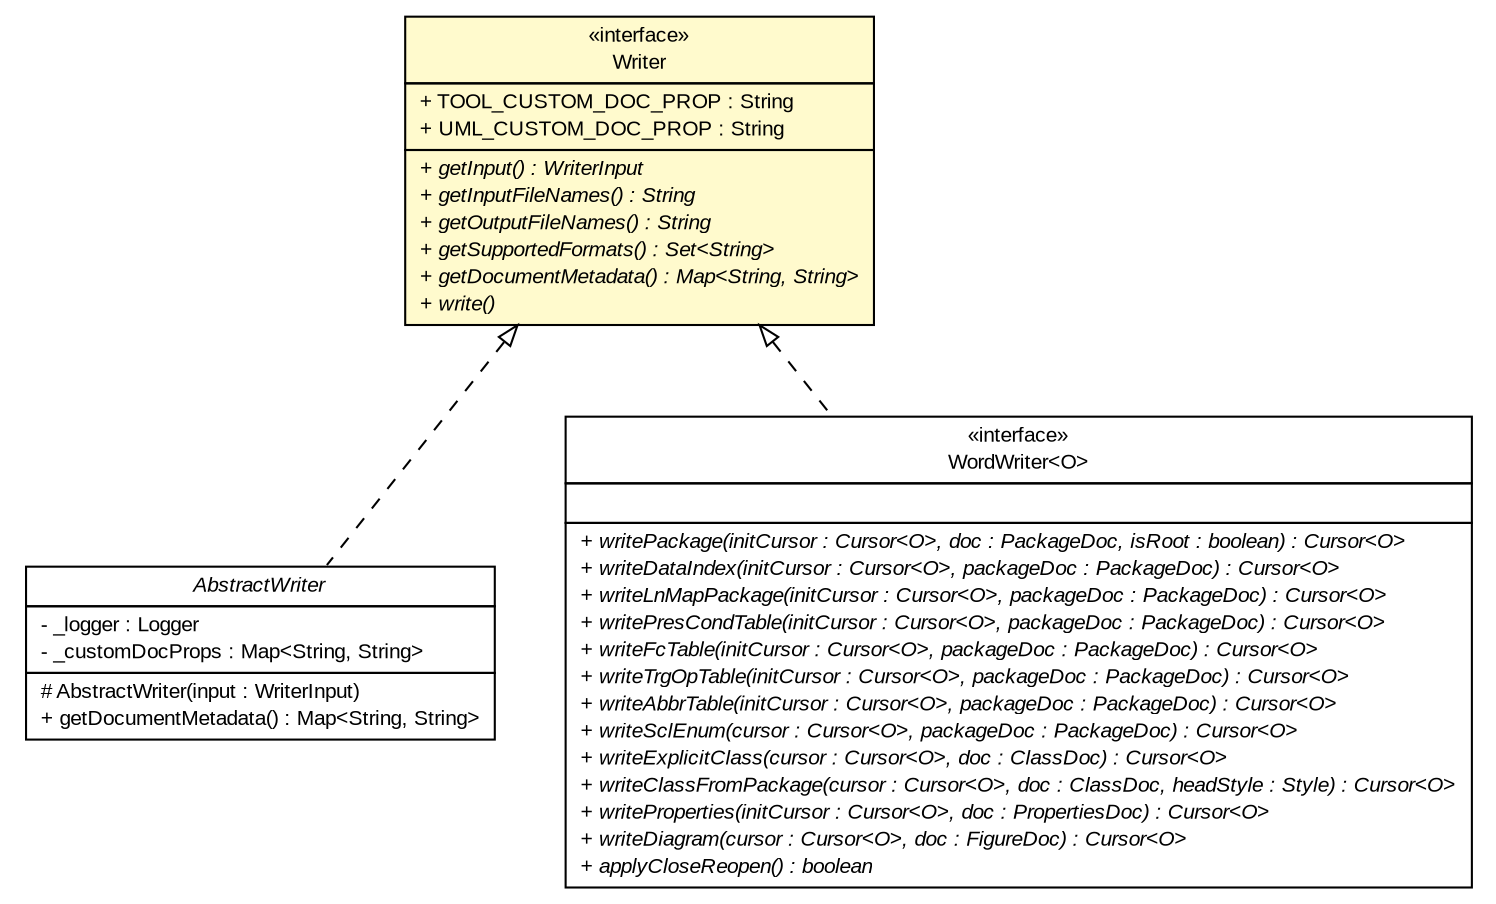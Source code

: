 #!/usr/local/bin/dot
#
# Class diagram 
# Generated by UMLGraph version R5_6_6-6-g3bdff0 (http://www.umlgraph.org/)
#

digraph G {
	edge [fontname="arial",fontsize=10,labelfontname="arial",labelfontsize=10];
	node [fontname="arial",fontsize=10,shape=plaintext];
	nodesep=0.25;
	ranksep=0.5;
	// org.tanjakostic.jcleancim.docgen.writer.Writer
	c210831 [label=<<table title="org.tanjakostic.jcleancim.docgen.writer.Writer" border="0" cellborder="1" cellspacing="0" cellpadding="2" port="p" bgcolor="lemonChiffon" href="./Writer.html">
		<tr><td><table border="0" cellspacing="0" cellpadding="1">
<tr><td align="center" balign="center"> &#171;interface&#187; </td></tr>
<tr><td align="center" balign="center"> Writer </td></tr>
		</table></td></tr>
		<tr><td><table border="0" cellspacing="0" cellpadding="1">
<tr><td align="left" balign="left"> + TOOL_CUSTOM_DOC_PROP : String </td></tr>
<tr><td align="left" balign="left"> + UML_CUSTOM_DOC_PROP : String </td></tr>
		</table></td></tr>
		<tr><td><table border="0" cellspacing="0" cellpadding="1">
<tr><td align="left" balign="left"><font face="Arial Italic" point-size="10.0"> + getInput() : WriterInput </font></td></tr>
<tr><td align="left" balign="left"><font face="Arial Italic" point-size="10.0"> + getInputFileNames() : String </font></td></tr>
<tr><td align="left" balign="left"><font face="Arial Italic" point-size="10.0"> + getOutputFileNames() : String </font></td></tr>
<tr><td align="left" balign="left"><font face="Arial Italic" point-size="10.0"> + getSupportedFormats() : Set&lt;String&gt; </font></td></tr>
<tr><td align="left" balign="left"><font face="Arial Italic" point-size="10.0"> + getDocumentMetadata() : Map&lt;String, String&gt; </font></td></tr>
<tr><td align="left" balign="left"><font face="Arial Italic" point-size="10.0"> + write() </font></td></tr>
		</table></td></tr>
		</table>>, URL="./Writer.html", fontname="arial", fontcolor="black", fontsize=10.0];
	// org.tanjakostic.jcleancim.docgen.writer.AbstractWriter
	c210844 [label=<<table title="org.tanjakostic.jcleancim.docgen.writer.AbstractWriter" border="0" cellborder="1" cellspacing="0" cellpadding="2" port="p" href="./AbstractWriter.html">
		<tr><td><table border="0" cellspacing="0" cellpadding="1">
<tr><td align="center" balign="center"><font face="Arial Italic"> AbstractWriter </font></td></tr>
		</table></td></tr>
		<tr><td><table border="0" cellspacing="0" cellpadding="1">
<tr><td align="left" balign="left"> - _logger : Logger </td></tr>
<tr><td align="left" balign="left"> - _customDocProps : Map&lt;String, String&gt; </td></tr>
		</table></td></tr>
		<tr><td><table border="0" cellspacing="0" cellpadding="1">
<tr><td align="left" balign="left"> # AbstractWriter(input : WriterInput) </td></tr>
<tr><td align="left" balign="left"> + getDocumentMetadata() : Map&lt;String, String&gt; </td></tr>
		</table></td></tr>
		</table>>, URL="./AbstractWriter.html", fontname="arial", fontcolor="black", fontsize=10.0];
	// org.tanjakostic.jcleancim.docgen.writer.word.WordWriter<O>
	c210847 [label=<<table title="org.tanjakostic.jcleancim.docgen.writer.word.WordWriter" border="0" cellborder="1" cellspacing="0" cellpadding="2" port="p" href="./word/WordWriter.html">
		<tr><td><table border="0" cellspacing="0" cellpadding="1">
<tr><td align="center" balign="center"> &#171;interface&#187; </td></tr>
<tr><td align="center" balign="center"> WordWriter&lt;O&gt; </td></tr>
		</table></td></tr>
		<tr><td><table border="0" cellspacing="0" cellpadding="1">
<tr><td align="left" balign="left">  </td></tr>
		</table></td></tr>
		<tr><td><table border="0" cellspacing="0" cellpadding="1">
<tr><td align="left" balign="left"><font face="Arial Italic" point-size="10.0"> + writePackage(initCursor : Cursor&lt;O&gt;, doc : PackageDoc, isRoot : boolean) : Cursor&lt;O&gt; </font></td></tr>
<tr><td align="left" balign="left"><font face="Arial Italic" point-size="10.0"> + writeDataIndex(initCursor : Cursor&lt;O&gt;, packageDoc : PackageDoc) : Cursor&lt;O&gt; </font></td></tr>
<tr><td align="left" balign="left"><font face="Arial Italic" point-size="10.0"> + writeLnMapPackage(initCursor : Cursor&lt;O&gt;, packageDoc : PackageDoc) : Cursor&lt;O&gt; </font></td></tr>
<tr><td align="left" balign="left"><font face="Arial Italic" point-size="10.0"> + writePresCondTable(initCursor : Cursor&lt;O&gt;, packageDoc : PackageDoc) : Cursor&lt;O&gt; </font></td></tr>
<tr><td align="left" balign="left"><font face="Arial Italic" point-size="10.0"> + writeFcTable(initCursor : Cursor&lt;O&gt;, packageDoc : PackageDoc) : Cursor&lt;O&gt; </font></td></tr>
<tr><td align="left" balign="left"><font face="Arial Italic" point-size="10.0"> + writeTrgOpTable(initCursor : Cursor&lt;O&gt;, packageDoc : PackageDoc) : Cursor&lt;O&gt; </font></td></tr>
<tr><td align="left" balign="left"><font face="Arial Italic" point-size="10.0"> + writeAbbrTable(initCursor : Cursor&lt;O&gt;, packageDoc : PackageDoc) : Cursor&lt;O&gt; </font></td></tr>
<tr><td align="left" balign="left"><font face="Arial Italic" point-size="10.0"> + writeSclEnum(cursor : Cursor&lt;O&gt;, packageDoc : PackageDoc) : Cursor&lt;O&gt; </font></td></tr>
<tr><td align="left" balign="left"><font face="Arial Italic" point-size="10.0"> + writeExplicitClass(cursor : Cursor&lt;O&gt;, doc : ClassDoc) : Cursor&lt;O&gt; </font></td></tr>
<tr><td align="left" balign="left"><font face="Arial Italic" point-size="10.0"> + writeClassFromPackage(cursor : Cursor&lt;O&gt;, doc : ClassDoc, headStyle : Style) : Cursor&lt;O&gt; </font></td></tr>
<tr><td align="left" balign="left"><font face="Arial Italic" point-size="10.0"> + writeProperties(initCursor : Cursor&lt;O&gt;, doc : PropertiesDoc) : Cursor&lt;O&gt; </font></td></tr>
<tr><td align="left" balign="left"><font face="Arial Italic" point-size="10.0"> + writeDiagram(cursor : Cursor&lt;O&gt;, doc : FigureDoc) : Cursor&lt;O&gt; </font></td></tr>
<tr><td align="left" balign="left"><font face="Arial Italic" point-size="10.0"> + applyCloseReopen() : boolean </font></td></tr>
		</table></td></tr>
		</table>>, URL="./word/WordWriter.html", fontname="arial", fontcolor="black", fontsize=10.0];
	//org.tanjakostic.jcleancim.docgen.writer.AbstractWriter implements org.tanjakostic.jcleancim.docgen.writer.Writer
	c210831:p -> c210844:p [dir=back,arrowtail=empty,style=dashed];
	//org.tanjakostic.jcleancim.docgen.writer.word.WordWriter<O> implements org.tanjakostic.jcleancim.docgen.writer.Writer
	c210831:p -> c210847:p [dir=back,arrowtail=empty,style=dashed];
}

